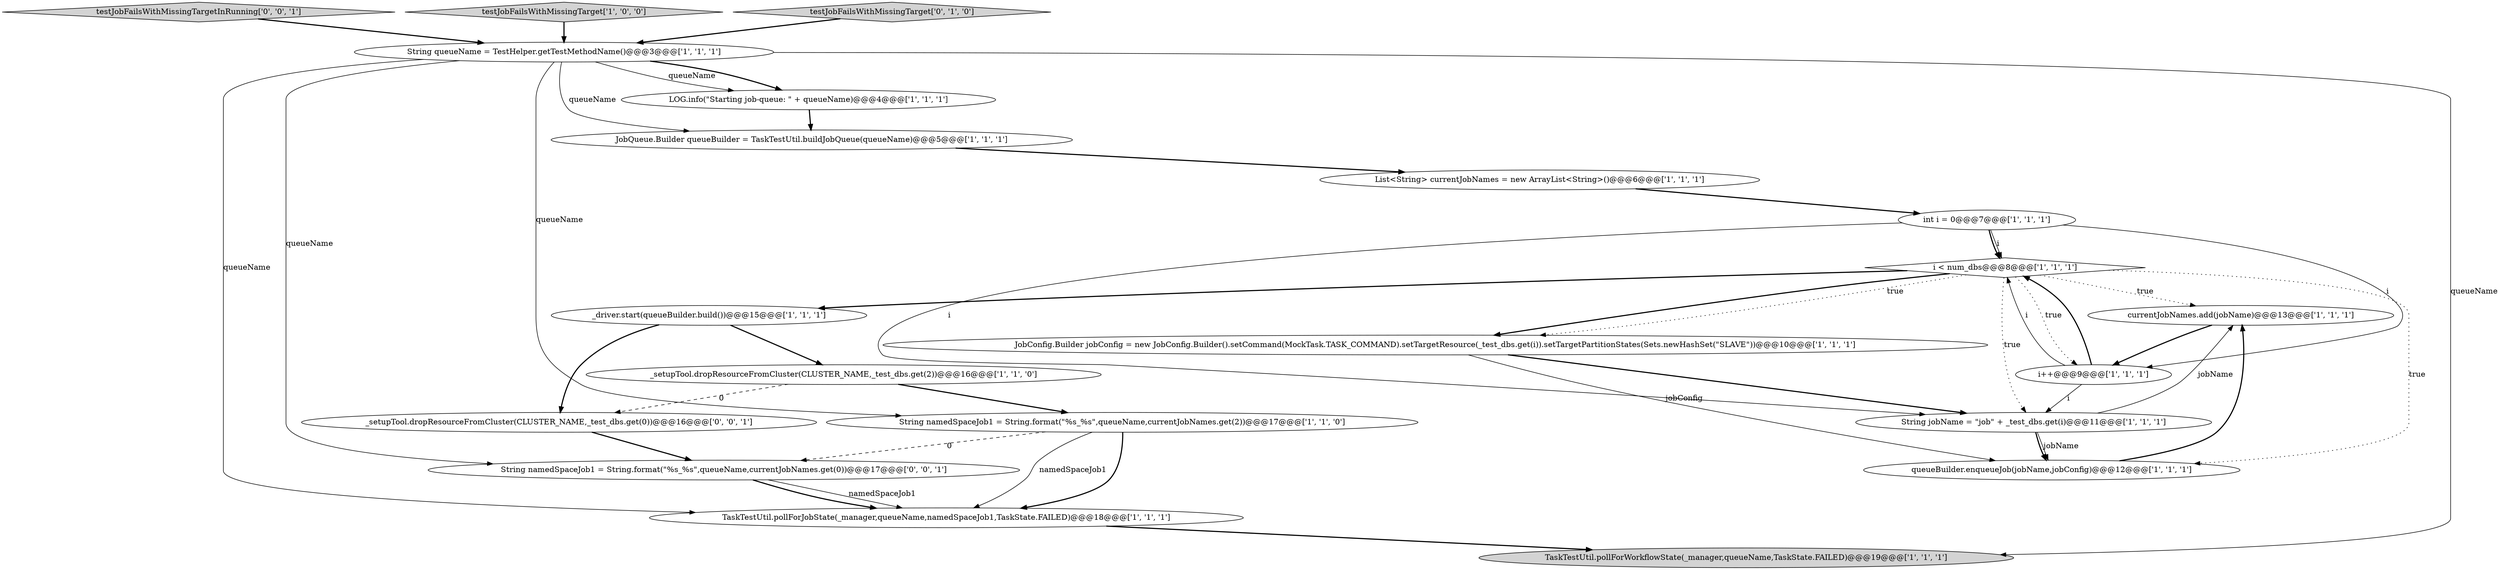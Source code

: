 digraph {
1 [style = filled, label = "JobQueue.Builder queueBuilder = TaskTestUtil.buildJobQueue(queueName)@@@5@@@['1', '1', '1']", fillcolor = white, shape = ellipse image = "AAA0AAABBB1BBB"];
12 [style = filled, label = "i < num_dbs@@@8@@@['1', '1', '1']", fillcolor = white, shape = diamond image = "AAA0AAABBB1BBB"];
15 [style = filled, label = "currentJobNames.add(jobName)@@@13@@@['1', '1', '1']", fillcolor = white, shape = ellipse image = "AAA0AAABBB1BBB"];
13 [style = filled, label = "LOG.info(\"Starting job-queue: \" + queueName)@@@4@@@['1', '1', '1']", fillcolor = white, shape = ellipse image = "AAA0AAABBB1BBB"];
19 [style = filled, label = "testJobFailsWithMissingTargetInRunning['0', '0', '1']", fillcolor = lightgray, shape = diamond image = "AAA0AAABBB3BBB"];
6 [style = filled, label = "String queueName = TestHelper.getTestMethodName()@@@3@@@['1', '1', '1']", fillcolor = white, shape = ellipse image = "AAA0AAABBB1BBB"];
18 [style = filled, label = "_setupTool.dropResourceFromCluster(CLUSTER_NAME,_test_dbs.get(0))@@@16@@@['0', '0', '1']", fillcolor = white, shape = ellipse image = "AAA0AAABBB3BBB"];
11 [style = filled, label = "TaskTestUtil.pollForWorkflowState(_manager,queueName,TaskState.FAILED)@@@19@@@['1', '1', '1']", fillcolor = lightgray, shape = ellipse image = "AAA0AAABBB1BBB"];
16 [style = filled, label = "testJobFailsWithMissingTarget['1', '0', '0']", fillcolor = lightgray, shape = diamond image = "AAA0AAABBB1BBB"];
4 [style = filled, label = "List<String> currentJobNames = new ArrayList<String>()@@@6@@@['1', '1', '1']", fillcolor = white, shape = ellipse image = "AAA0AAABBB1BBB"];
8 [style = filled, label = "i++@@@9@@@['1', '1', '1']", fillcolor = white, shape = ellipse image = "AAA0AAABBB1BBB"];
9 [style = filled, label = "int i = 0@@@7@@@['1', '1', '1']", fillcolor = white, shape = ellipse image = "AAA0AAABBB1BBB"];
14 [style = filled, label = "queueBuilder.enqueueJob(jobName,jobConfig)@@@12@@@['1', '1', '1']", fillcolor = white, shape = ellipse image = "AAA0AAABBB1BBB"];
0 [style = filled, label = "_driver.start(queueBuilder.build())@@@15@@@['1', '1', '1']", fillcolor = white, shape = ellipse image = "AAA0AAABBB1BBB"];
5 [style = filled, label = "JobConfig.Builder jobConfig = new JobConfig.Builder().setCommand(MockTask.TASK_COMMAND).setTargetResource(_test_dbs.get(i)).setTargetPartitionStates(Sets.newHashSet(\"SLAVE\"))@@@10@@@['1', '1', '1']", fillcolor = white, shape = ellipse image = "AAA0AAABBB1BBB"];
20 [style = filled, label = "String namedSpaceJob1 = String.format(\"%s_%s\",queueName,currentJobNames.get(0))@@@17@@@['0', '0', '1']", fillcolor = white, shape = ellipse image = "AAA0AAABBB3BBB"];
10 [style = filled, label = "TaskTestUtil.pollForJobState(_manager,queueName,namedSpaceJob1,TaskState.FAILED)@@@18@@@['1', '1', '1']", fillcolor = white, shape = ellipse image = "AAA0AAABBB1BBB"];
17 [style = filled, label = "testJobFailsWithMissingTarget['0', '1', '0']", fillcolor = lightgray, shape = diamond image = "AAA0AAABBB2BBB"];
3 [style = filled, label = "_setupTool.dropResourceFromCluster(CLUSTER_NAME,_test_dbs.get(2))@@@16@@@['1', '1', '0']", fillcolor = white, shape = ellipse image = "AAA0AAABBB1BBB"];
7 [style = filled, label = "String namedSpaceJob1 = String.format(\"%s_%s\",queueName,currentJobNames.get(2))@@@17@@@['1', '1', '0']", fillcolor = white, shape = ellipse image = "AAA0AAABBB1BBB"];
2 [style = filled, label = "String jobName = \"job\" + _test_dbs.get(i)@@@11@@@['1', '1', '1']", fillcolor = white, shape = ellipse image = "AAA0AAABBB1BBB"];
0->3 [style = bold, label=""];
20->10 [style = solid, label="namedSpaceJob1"];
4->9 [style = bold, label=""];
1->4 [style = bold, label=""];
12->5 [style = bold, label=""];
17->6 [style = bold, label=""];
7->10 [style = bold, label=""];
12->8 [style = dotted, label="true"];
16->6 [style = bold, label=""];
3->18 [style = dashed, label="0"];
9->12 [style = solid, label="i"];
12->2 [style = dotted, label="true"];
6->7 [style = solid, label="queueName"];
9->2 [style = solid, label="i"];
12->15 [style = dotted, label="true"];
7->20 [style = dashed, label="0"];
19->6 [style = bold, label=""];
6->13 [style = solid, label="queueName"];
12->0 [style = bold, label=""];
13->1 [style = bold, label=""];
6->10 [style = solid, label="queueName"];
2->14 [style = solid, label="jobName"];
6->11 [style = solid, label="queueName"];
20->10 [style = bold, label=""];
12->14 [style = dotted, label="true"];
18->20 [style = bold, label=""];
6->20 [style = solid, label="queueName"];
5->2 [style = bold, label=""];
5->14 [style = solid, label="jobConfig"];
3->7 [style = bold, label=""];
12->5 [style = dotted, label="true"];
6->13 [style = bold, label=""];
2->14 [style = bold, label=""];
2->15 [style = solid, label="jobName"];
0->18 [style = bold, label=""];
9->8 [style = solid, label="i"];
14->15 [style = bold, label=""];
9->12 [style = bold, label=""];
7->10 [style = solid, label="namedSpaceJob1"];
8->12 [style = solid, label="i"];
15->8 [style = bold, label=""];
8->12 [style = bold, label=""];
6->1 [style = solid, label="queueName"];
8->2 [style = solid, label="i"];
10->11 [style = bold, label=""];
}
